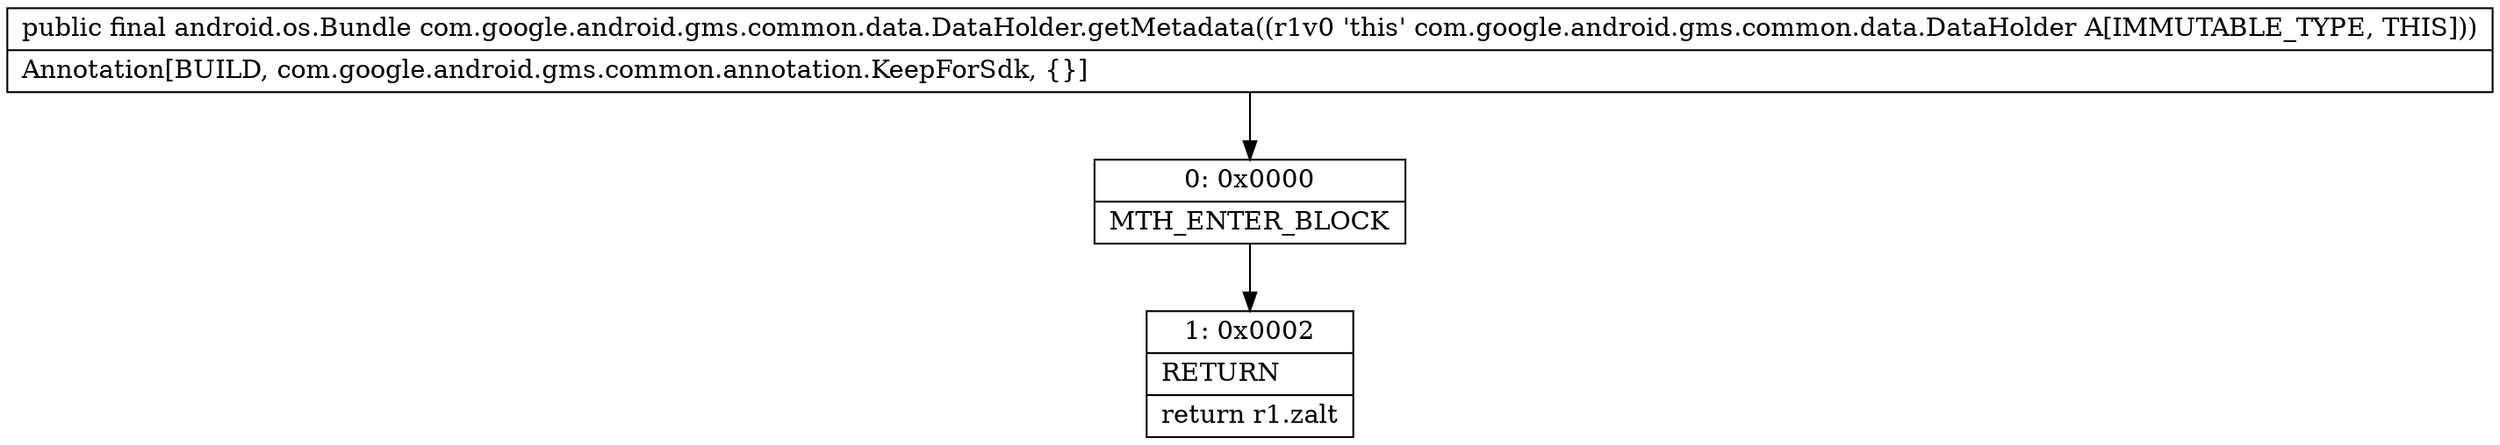 digraph "CFG forcom.google.android.gms.common.data.DataHolder.getMetadata()Landroid\/os\/Bundle;" {
Node_0 [shape=record,label="{0\:\ 0x0000|MTH_ENTER_BLOCK\l}"];
Node_1 [shape=record,label="{1\:\ 0x0002|RETURN\l|return r1.zalt\l}"];
MethodNode[shape=record,label="{public final android.os.Bundle com.google.android.gms.common.data.DataHolder.getMetadata((r1v0 'this' com.google.android.gms.common.data.DataHolder A[IMMUTABLE_TYPE, THIS]))  | Annotation[BUILD, com.google.android.gms.common.annotation.KeepForSdk, \{\}]\l}"];
MethodNode -> Node_0;
Node_0 -> Node_1;
}

